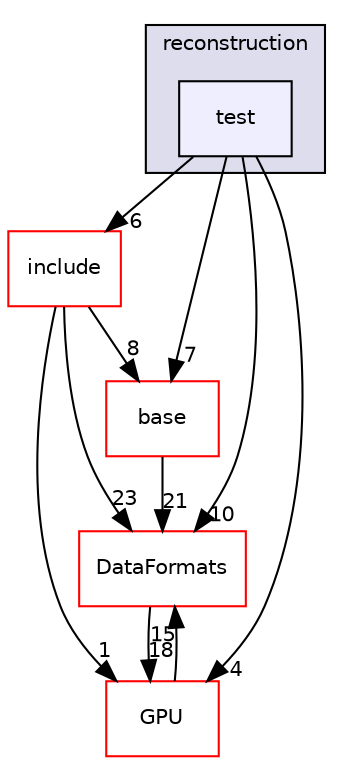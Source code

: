 digraph "/home/travis/build/AliceO2Group/AliceO2/Detectors/TPC/reconstruction/test" {
  bgcolor=transparent;
  compound=true
  node [ fontsize="10", fontname="Helvetica"];
  edge [ labelfontsize="10", labelfontname="Helvetica"];
  subgraph clusterdir_a5de047958dd458e809773c6ffaa8478 {
    graph [ bgcolor="#ddddee", pencolor="black", label="reconstruction" fontname="Helvetica", fontsize="10", URL="dir_a5de047958dd458e809773c6ffaa8478.html"]
  dir_064d7f478c030df51e47c94b08ab25b1 [shape=box, label="test", style="filled", fillcolor="#eeeeff", pencolor="black", URL="dir_064d7f478c030df51e47c94b08ab25b1.html"];
  }
  dir_677b030cc750909e4cd27413873678d8 [shape=box label="base" color="red" URL="dir_677b030cc750909e4cd27413873678d8.html"];
  dir_396d171119822f66a36fe1ebf998d1a3 [shape=box label="include" color="red" URL="dir_396d171119822f66a36fe1ebf998d1a3.html"];
  dir_f511f1e9c03c071966ae594f00bbc5e0 [shape=box label="GPU" color="red" URL="dir_f511f1e9c03c071966ae594f00bbc5e0.html"];
  dir_2171f7ec022c5423887b07c69b2f5b48 [shape=box label="DataFormats" color="red" URL="dir_2171f7ec022c5423887b07c69b2f5b48.html"];
  dir_677b030cc750909e4cd27413873678d8->dir_2171f7ec022c5423887b07c69b2f5b48 [headlabel="21", labeldistance=1.5 headhref="dir_000051_000077.html"];
  dir_396d171119822f66a36fe1ebf998d1a3->dir_677b030cc750909e4cd27413873678d8 [headlabel="8", labeldistance=1.5 headhref="dir_000372_000051.html"];
  dir_396d171119822f66a36fe1ebf998d1a3->dir_f511f1e9c03c071966ae594f00bbc5e0 [headlabel="1", labeldistance=1.5 headhref="dir_000372_000690.html"];
  dir_396d171119822f66a36fe1ebf998d1a3->dir_2171f7ec022c5423887b07c69b2f5b48 [headlabel="23", labeldistance=1.5 headhref="dir_000372_000077.html"];
  dir_064d7f478c030df51e47c94b08ab25b1->dir_677b030cc750909e4cd27413873678d8 [headlabel="7", labeldistance=1.5 headhref="dir_000624_000051.html"];
  dir_064d7f478c030df51e47c94b08ab25b1->dir_396d171119822f66a36fe1ebf998d1a3 [headlabel="6", labeldistance=1.5 headhref="dir_000624_000372.html"];
  dir_064d7f478c030df51e47c94b08ab25b1->dir_f511f1e9c03c071966ae594f00bbc5e0 [headlabel="4", labeldistance=1.5 headhref="dir_000624_000690.html"];
  dir_064d7f478c030df51e47c94b08ab25b1->dir_2171f7ec022c5423887b07c69b2f5b48 [headlabel="10", labeldistance=1.5 headhref="dir_000624_000077.html"];
  dir_f511f1e9c03c071966ae594f00bbc5e0->dir_2171f7ec022c5423887b07c69b2f5b48 [headlabel="15", labeldistance=1.5 headhref="dir_000690_000077.html"];
  dir_2171f7ec022c5423887b07c69b2f5b48->dir_f511f1e9c03c071966ae594f00bbc5e0 [headlabel="18", labeldistance=1.5 headhref="dir_000077_000690.html"];
}
